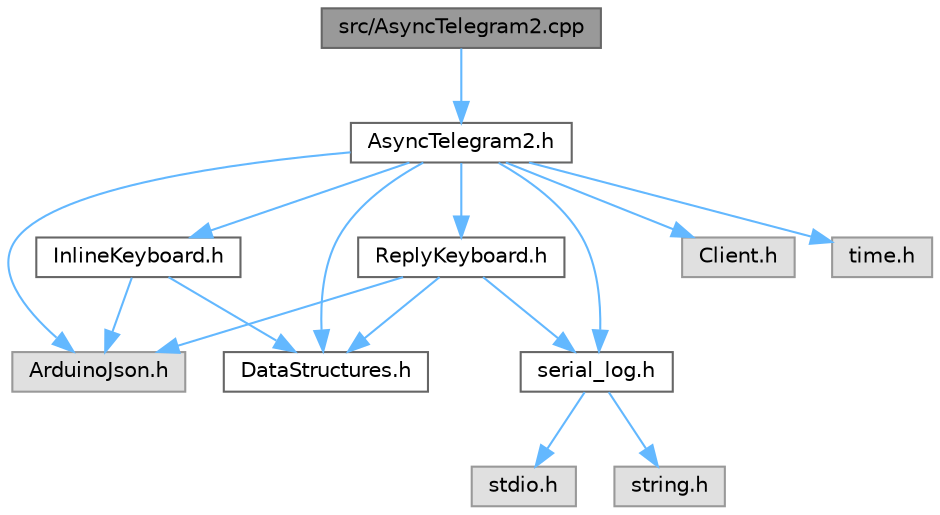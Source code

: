 digraph "src/AsyncTelegram2.cpp"
{
 // LATEX_PDF_SIZE
  bgcolor="transparent";
  edge [fontname=Helvetica,fontsize=10,labelfontname=Helvetica,labelfontsize=10];
  node [fontname=Helvetica,fontsize=10,shape=box,height=0.2,width=0.4];
  Node1 [label="src/AsyncTelegram2.cpp",height=0.2,width=0.4,color="gray40", fillcolor="grey60", style="filled", fontcolor="black",tooltip=" "];
  Node1 -> Node2 [color="steelblue1",style="solid"];
  Node2 [label="AsyncTelegram2.h",height=0.2,width=0.4,color="grey40", fillcolor="white", style="filled",URL="$_async_telegram2_8h.html",tooltip=" "];
  Node2 -> Node3 [color="steelblue1",style="solid"];
  Node3 [label="ArduinoJson.h",height=0.2,width=0.4,color="grey60", fillcolor="#E0E0E0", style="filled",tooltip=" "];
  Node2 -> Node4 [color="steelblue1",style="solid"];
  Node4 [label="Client.h",height=0.2,width=0.4,color="grey60", fillcolor="#E0E0E0", style="filled",tooltip=" "];
  Node2 -> Node5 [color="steelblue1",style="solid"];
  Node5 [label="time.h",height=0.2,width=0.4,color="grey60", fillcolor="#E0E0E0", style="filled",tooltip=" "];
  Node2 -> Node6 [color="steelblue1",style="solid"];
  Node6 [label="DataStructures.h",height=0.2,width=0.4,color="grey40", fillcolor="white", style="filled",URL="$_data_structures_8h.html",tooltip=" "];
  Node2 -> Node7 [color="steelblue1",style="solid"];
  Node7 [label="InlineKeyboard.h",height=0.2,width=0.4,color="grey40", fillcolor="white", style="filled",URL="$_inline_keyboard_8h.html",tooltip=" "];
  Node7 -> Node3 [color="steelblue1",style="solid"];
  Node7 -> Node6 [color="steelblue1",style="solid"];
  Node2 -> Node8 [color="steelblue1",style="solid"];
  Node8 [label="ReplyKeyboard.h",height=0.2,width=0.4,color="grey40", fillcolor="white", style="filled",URL="$_reply_keyboard_8h.html",tooltip=" "];
  Node8 -> Node3 [color="steelblue1",style="solid"];
  Node8 -> Node6 [color="steelblue1",style="solid"];
  Node8 -> Node9 [color="steelblue1",style="solid"];
  Node9 [label="serial_log.h",height=0.2,width=0.4,color="grey40", fillcolor="white", style="filled",URL="$serial__log_8h.html",tooltip=" "];
  Node9 -> Node10 [color="steelblue1",style="solid"];
  Node10 [label="stdio.h",height=0.2,width=0.4,color="grey60", fillcolor="#E0E0E0", style="filled",tooltip=" "];
  Node9 -> Node11 [color="steelblue1",style="solid"];
  Node11 [label="string.h",height=0.2,width=0.4,color="grey60", fillcolor="#E0E0E0", style="filled",tooltip=" "];
  Node2 -> Node9 [color="steelblue1",style="solid"];
}
